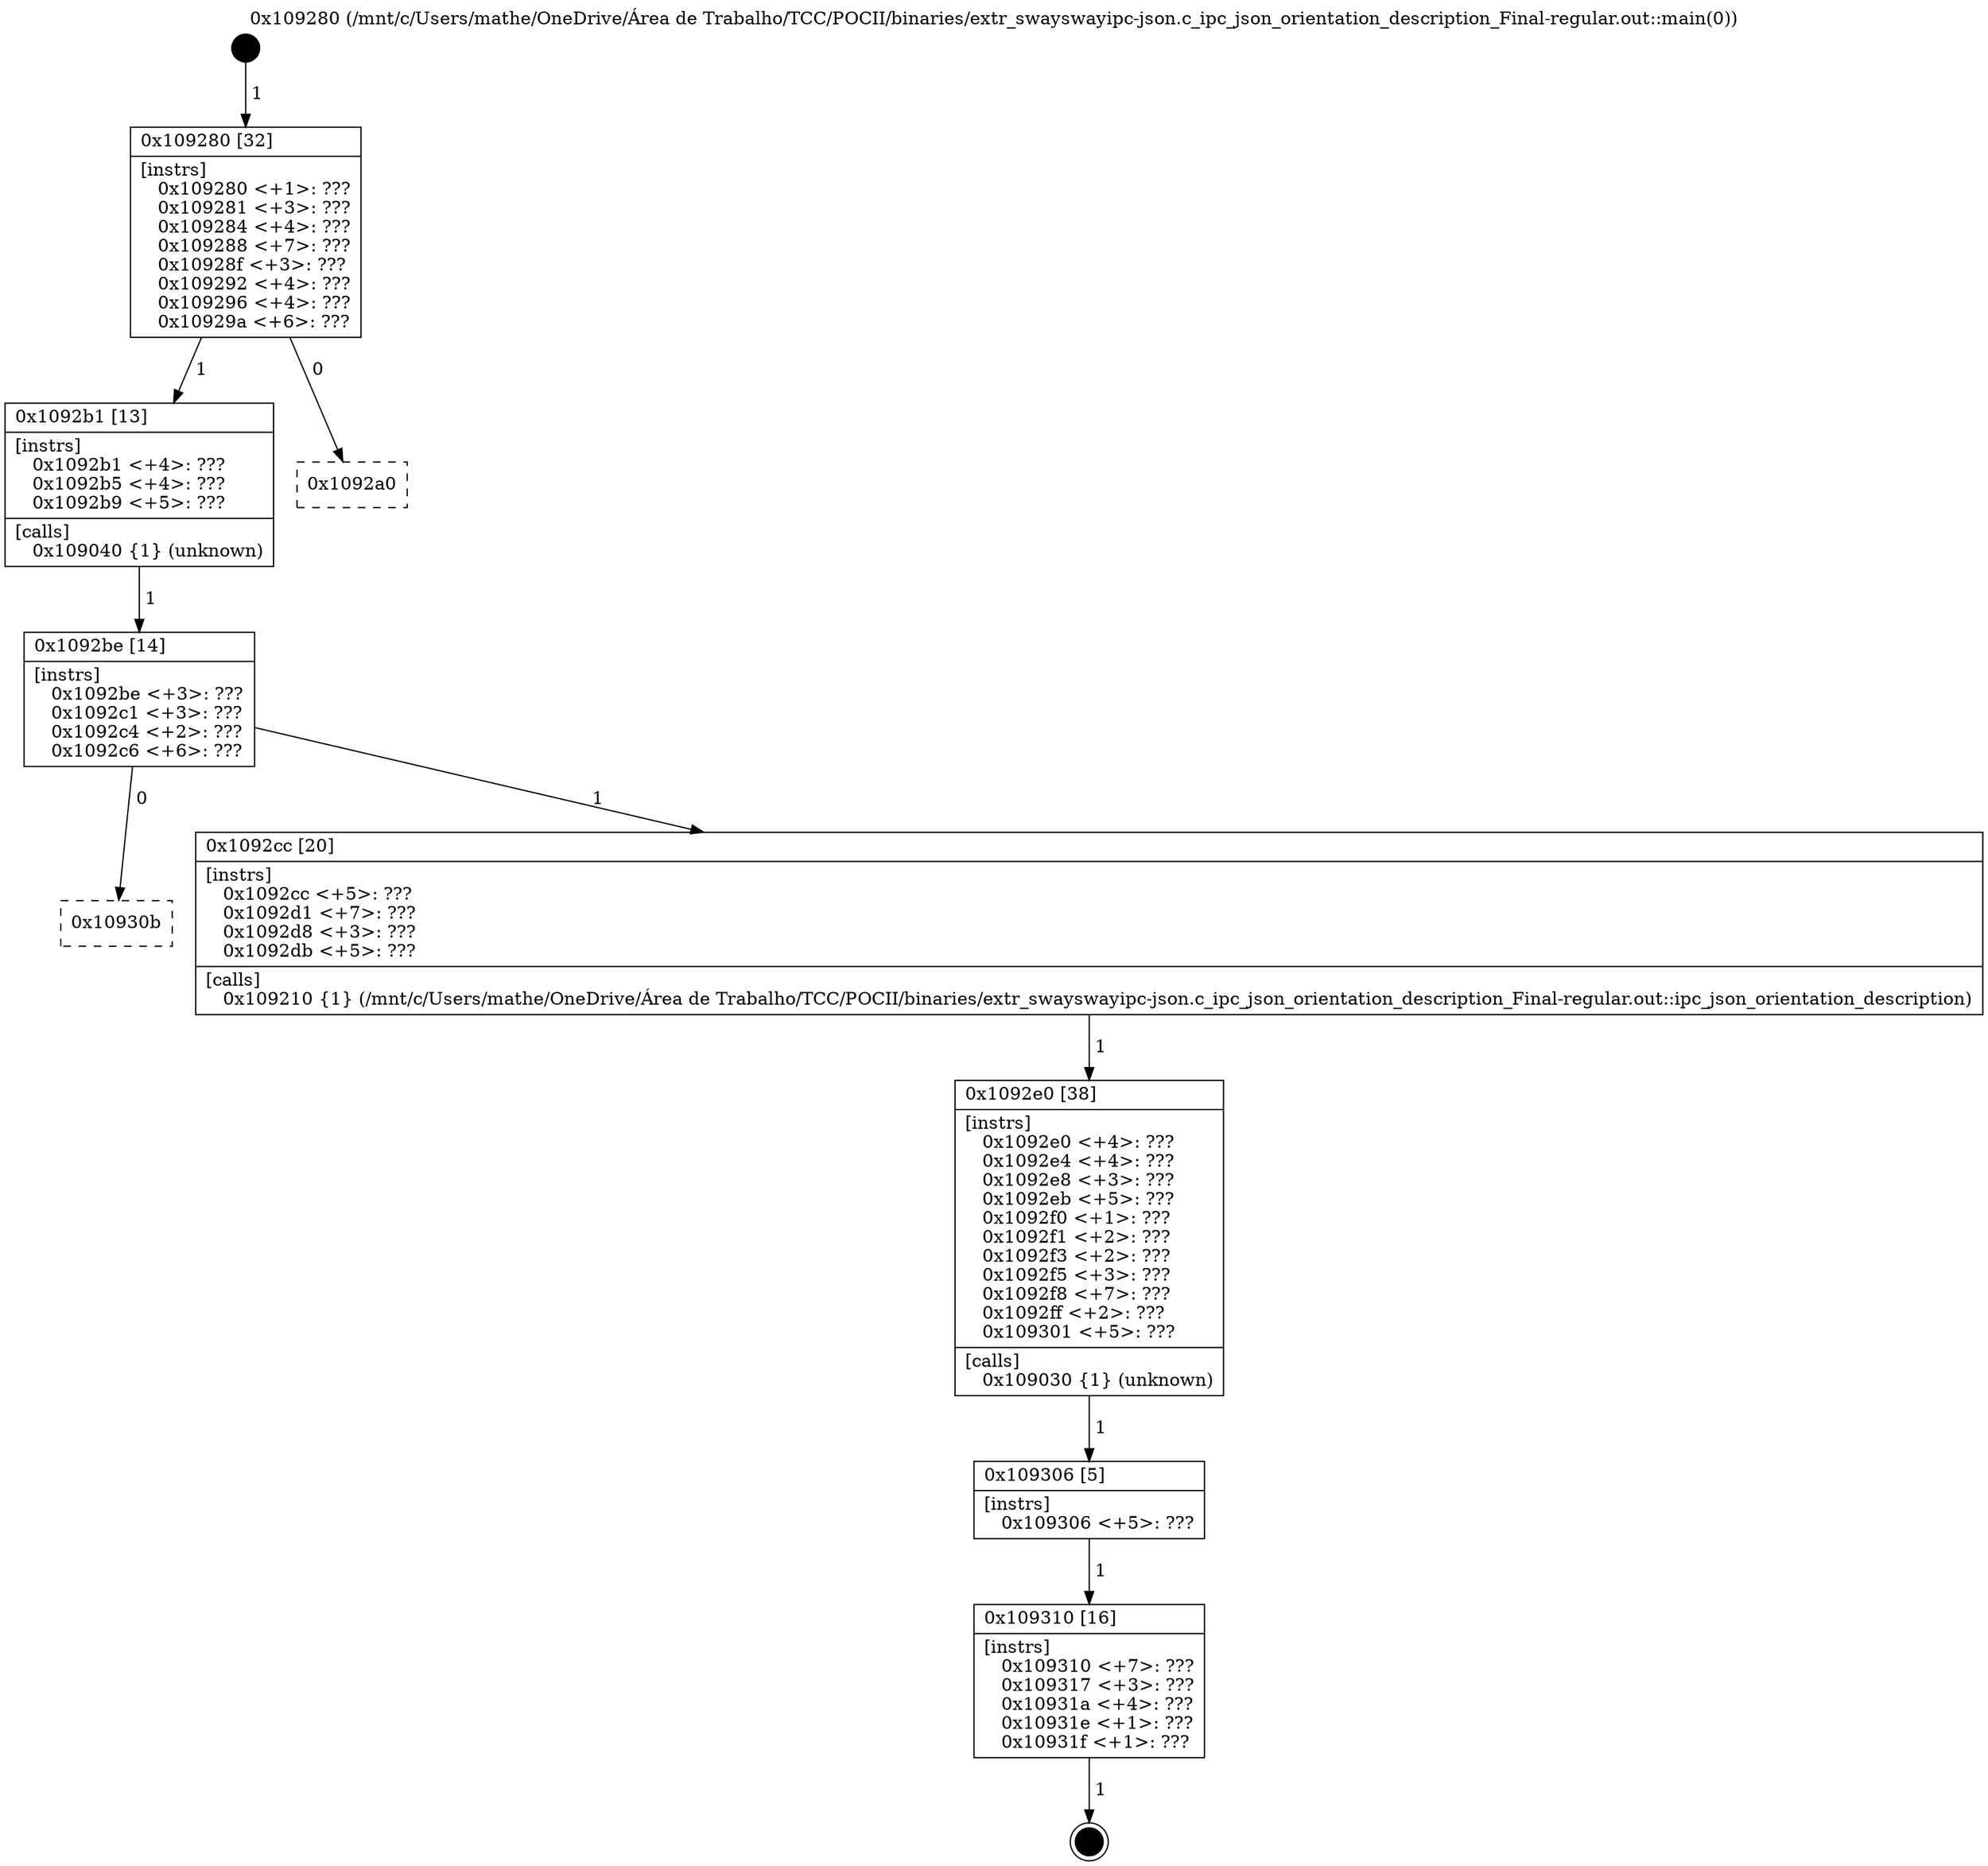digraph "0x109280" {
  label = "0x109280 (/mnt/c/Users/mathe/OneDrive/Área de Trabalho/TCC/POCII/binaries/extr_swayswayipc-json.c_ipc_json_orientation_description_Final-regular.out::main(0))"
  labelloc = "t"
  node[shape=record]

  Entry [label="",width=0.3,height=0.3,shape=circle,fillcolor=black,style=filled]
  "0x109280" [label="{
     0x109280 [32]\l
     | [instrs]\l
     &nbsp;&nbsp;0x109280 \<+1\>: ???\l
     &nbsp;&nbsp;0x109281 \<+3\>: ???\l
     &nbsp;&nbsp;0x109284 \<+4\>: ???\l
     &nbsp;&nbsp;0x109288 \<+7\>: ???\l
     &nbsp;&nbsp;0x10928f \<+3\>: ???\l
     &nbsp;&nbsp;0x109292 \<+4\>: ???\l
     &nbsp;&nbsp;0x109296 \<+4\>: ???\l
     &nbsp;&nbsp;0x10929a \<+6\>: ???\l
  }"]
  "0x1092b1" [label="{
     0x1092b1 [13]\l
     | [instrs]\l
     &nbsp;&nbsp;0x1092b1 \<+4\>: ???\l
     &nbsp;&nbsp;0x1092b5 \<+4\>: ???\l
     &nbsp;&nbsp;0x1092b9 \<+5\>: ???\l
     | [calls]\l
     &nbsp;&nbsp;0x109040 \{1\} (unknown)\l
  }"]
  "0x1092a0" [label="{
     0x1092a0\l
  }", style=dashed]
  "0x1092be" [label="{
     0x1092be [14]\l
     | [instrs]\l
     &nbsp;&nbsp;0x1092be \<+3\>: ???\l
     &nbsp;&nbsp;0x1092c1 \<+3\>: ???\l
     &nbsp;&nbsp;0x1092c4 \<+2\>: ???\l
     &nbsp;&nbsp;0x1092c6 \<+6\>: ???\l
  }"]
  "0x10930b" [label="{
     0x10930b\l
  }", style=dashed]
  "0x1092cc" [label="{
     0x1092cc [20]\l
     | [instrs]\l
     &nbsp;&nbsp;0x1092cc \<+5\>: ???\l
     &nbsp;&nbsp;0x1092d1 \<+7\>: ???\l
     &nbsp;&nbsp;0x1092d8 \<+3\>: ???\l
     &nbsp;&nbsp;0x1092db \<+5\>: ???\l
     | [calls]\l
     &nbsp;&nbsp;0x109210 \{1\} (/mnt/c/Users/mathe/OneDrive/Área de Trabalho/TCC/POCII/binaries/extr_swayswayipc-json.c_ipc_json_orientation_description_Final-regular.out::ipc_json_orientation_description)\l
  }"]
  Exit [label="",width=0.3,height=0.3,shape=circle,fillcolor=black,style=filled,peripheries=2]
  "0x1092e0" [label="{
     0x1092e0 [38]\l
     | [instrs]\l
     &nbsp;&nbsp;0x1092e0 \<+4\>: ???\l
     &nbsp;&nbsp;0x1092e4 \<+4\>: ???\l
     &nbsp;&nbsp;0x1092e8 \<+3\>: ???\l
     &nbsp;&nbsp;0x1092eb \<+5\>: ???\l
     &nbsp;&nbsp;0x1092f0 \<+1\>: ???\l
     &nbsp;&nbsp;0x1092f1 \<+2\>: ???\l
     &nbsp;&nbsp;0x1092f3 \<+2\>: ???\l
     &nbsp;&nbsp;0x1092f5 \<+3\>: ???\l
     &nbsp;&nbsp;0x1092f8 \<+7\>: ???\l
     &nbsp;&nbsp;0x1092ff \<+2\>: ???\l
     &nbsp;&nbsp;0x109301 \<+5\>: ???\l
     | [calls]\l
     &nbsp;&nbsp;0x109030 \{1\} (unknown)\l
  }"]
  "0x109306" [label="{
     0x109306 [5]\l
     | [instrs]\l
     &nbsp;&nbsp;0x109306 \<+5\>: ???\l
  }"]
  "0x109310" [label="{
     0x109310 [16]\l
     | [instrs]\l
     &nbsp;&nbsp;0x109310 \<+7\>: ???\l
     &nbsp;&nbsp;0x109317 \<+3\>: ???\l
     &nbsp;&nbsp;0x10931a \<+4\>: ???\l
     &nbsp;&nbsp;0x10931e \<+1\>: ???\l
     &nbsp;&nbsp;0x10931f \<+1\>: ???\l
  }"]
  Entry -> "0x109280" [label=" 1"]
  "0x109280" -> "0x1092b1" [label=" 1"]
  "0x109280" -> "0x1092a0" [label=" 0"]
  "0x1092b1" -> "0x1092be" [label=" 1"]
  "0x1092be" -> "0x10930b" [label=" 0"]
  "0x1092be" -> "0x1092cc" [label=" 1"]
  "0x109310" -> Exit [label=" 1"]
  "0x1092cc" -> "0x1092e0" [label=" 1"]
  "0x1092e0" -> "0x109306" [label=" 1"]
  "0x109306" -> "0x109310" [label=" 1"]
}
